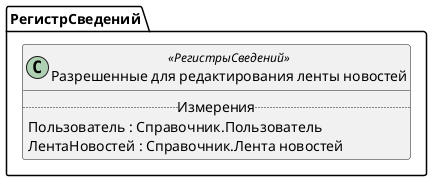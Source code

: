 ﻿@startuml РазрешенныеДляРедактированияЛентыНовостей
'!include templates.wsd
'..\include templates.wsd
class РегистрСведений.РазрешенныеДляРедактированияЛентыНовостей as "Разрешенные для редактирования ленты новостей" <<РегистрыСведений>>
{
..Измерения..
Пользователь : Справочник.Пользователь
ЛентаНовостей : Справочник.Лента новостей
}
@enduml
